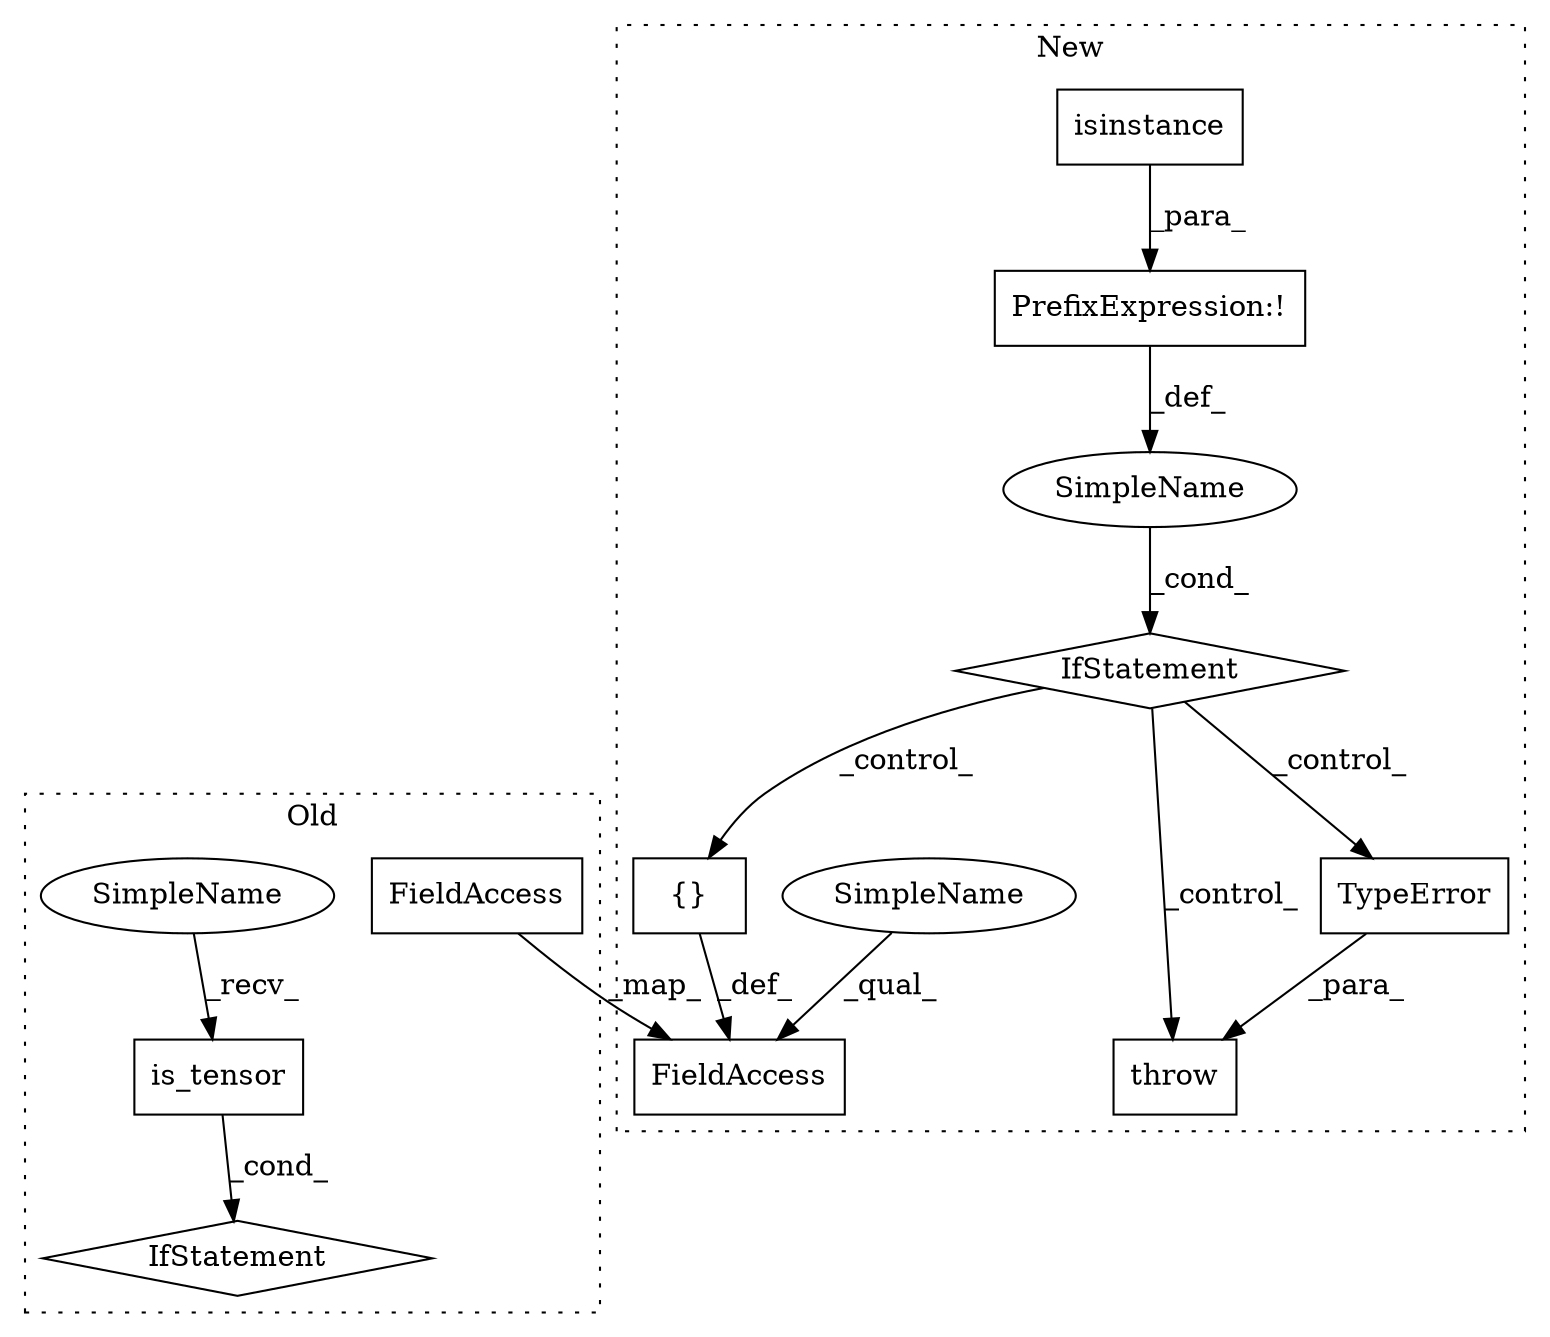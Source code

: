 digraph G {
subgraph cluster0 {
1 [label="is_tensor" a="32" s="939,966" l="10,1" shape="box"];
3 [label="IfStatement" a="25" s="929,967" l="4,2" shape="diamond"];
10 [label="FieldAccess" a="22" s="1153" l="12" shape="box"];
13 [label="SimpleName" a="42" s="933" l="5" shape="ellipse"];
label = "Old";
style="dotted";
}
subgraph cluster1 {
2 [label="throw" a="53" s="1185" l="6" shape="box"];
4 [label="IfStatement" a="25" s="1104,1175" l="4,2" shape="diamond"];
5 [label="SimpleName" a="42" s="" l="" shape="ellipse"];
6 [label="isinstance" a="32" s="1109,1173" l="11,2" shape="box"];
7 [label="PrefixExpression:!" a="38" s="1108" l="1" shape="box"];
8 [label="{}" a="4" s="1303,1321" l="1,1" shape="box"];
9 [label="SimpleName" a="42" s="1000" l="5" shape="ellipse"];
11 [label="FieldAccess" a="22" s="1663" l="12" shape="box"];
12 [label="TypeError" a="32" s="1191" l="11" shape="box"];
label = "New";
style="dotted";
}
1 -> 3 [label="_cond_"];
4 -> 12 [label="_control_"];
4 -> 2 [label="_control_"];
4 -> 8 [label="_control_"];
5 -> 4 [label="_cond_"];
6 -> 7 [label="_para_"];
7 -> 5 [label="_def_"];
8 -> 11 [label="_def_"];
9 -> 11 [label="_qual_"];
10 -> 11 [label="_map_"];
12 -> 2 [label="_para_"];
13 -> 1 [label="_recv_"];
}